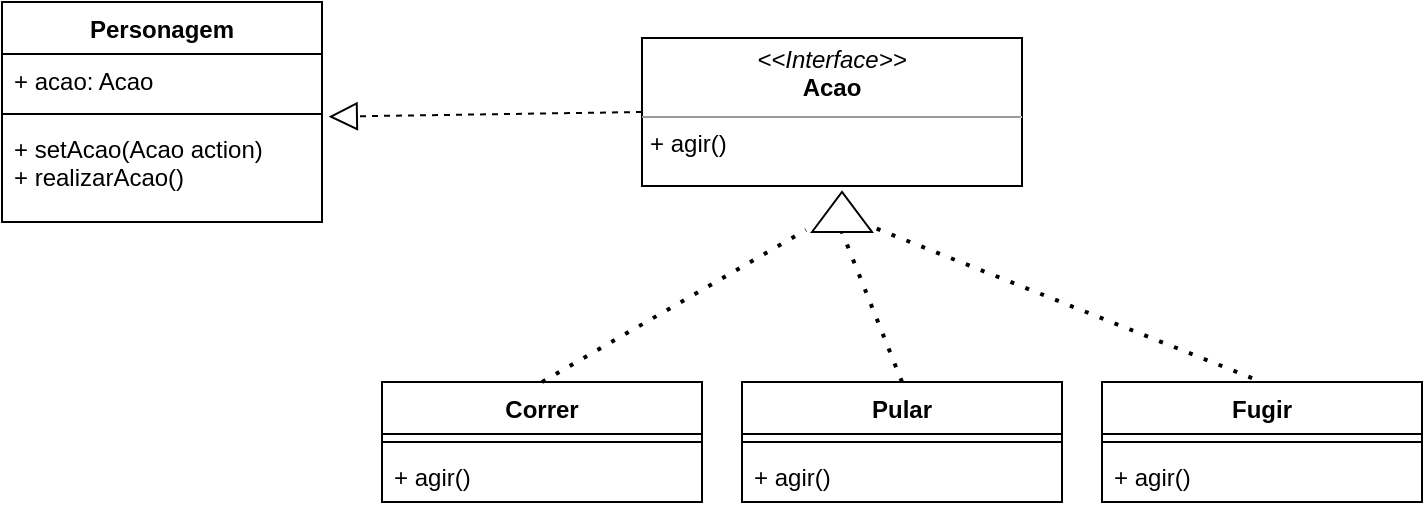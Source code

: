 <mxfile version="22.1.0" type="device">
  <diagram name="Página-1" id="Daj0xfLh5SpWCMXgk2ET">
    <mxGraphModel dx="882" dy="507" grid="1" gridSize="10" guides="1" tooltips="1" connect="1" arrows="1" fold="1" page="1" pageScale="1" pageWidth="827" pageHeight="1169" math="0" shadow="0">
      <root>
        <mxCell id="0" />
        <mxCell id="1" parent="0" />
        <mxCell id="AoqZmXVOI4ZkpsZaVuFw-1" value="Personagem" style="swimlane;fontStyle=1;align=center;verticalAlign=top;childLayout=stackLayout;horizontal=1;startSize=26;horizontalStack=0;resizeParent=1;resizeParentMax=0;resizeLast=0;collapsible=1;marginBottom=0;whiteSpace=wrap;html=1;" vertex="1" parent="1">
          <mxGeometry x="180" y="100" width="160" height="110" as="geometry" />
        </mxCell>
        <mxCell id="AoqZmXVOI4ZkpsZaVuFw-2" value="+ acao: Acao" style="text;strokeColor=none;fillColor=none;align=left;verticalAlign=top;spacingLeft=4;spacingRight=4;overflow=hidden;rotatable=0;points=[[0,0.5],[1,0.5]];portConstraint=eastwest;whiteSpace=wrap;html=1;" vertex="1" parent="AoqZmXVOI4ZkpsZaVuFw-1">
          <mxGeometry y="26" width="160" height="26" as="geometry" />
        </mxCell>
        <mxCell id="AoqZmXVOI4ZkpsZaVuFw-3" value="" style="line;strokeWidth=1;fillColor=none;align=left;verticalAlign=middle;spacingTop=-1;spacingLeft=3;spacingRight=3;rotatable=0;labelPosition=right;points=[];portConstraint=eastwest;strokeColor=inherit;" vertex="1" parent="AoqZmXVOI4ZkpsZaVuFw-1">
          <mxGeometry y="52" width="160" height="8" as="geometry" />
        </mxCell>
        <mxCell id="AoqZmXVOI4ZkpsZaVuFw-4" value="+ setAcao(Acao action)&lt;br&gt;+ realizarAcao()" style="text;strokeColor=none;fillColor=none;align=left;verticalAlign=top;spacingLeft=4;spacingRight=4;overflow=hidden;rotatable=0;points=[[0,0.5],[1,0.5]];portConstraint=eastwest;whiteSpace=wrap;html=1;" vertex="1" parent="AoqZmXVOI4ZkpsZaVuFw-1">
          <mxGeometry y="60" width="160" height="50" as="geometry" />
        </mxCell>
        <mxCell id="AoqZmXVOI4ZkpsZaVuFw-5" value="&lt;p style=&quot;margin:0px;margin-top:4px;text-align:center;&quot;&gt;&lt;i&gt;&amp;lt;&amp;lt;Interface&amp;gt;&amp;gt;&lt;/i&gt;&lt;br&gt;&lt;b&gt;Acao&lt;/b&gt;&lt;/p&gt;&lt;hr size=&quot;1&quot;&gt;&lt;p style=&quot;margin:0px;margin-left:4px;&quot;&gt;+ agir()&lt;br&gt;&lt;/p&gt;" style="verticalAlign=top;align=left;overflow=fill;fontSize=12;fontFamily=Helvetica;html=1;whiteSpace=wrap;" vertex="1" parent="1">
          <mxGeometry x="500" y="118" width="190" height="74" as="geometry" />
        </mxCell>
        <mxCell id="AoqZmXVOI4ZkpsZaVuFw-6" value="Correr" style="swimlane;fontStyle=1;align=center;verticalAlign=top;childLayout=stackLayout;horizontal=1;startSize=26;horizontalStack=0;resizeParent=1;resizeParentMax=0;resizeLast=0;collapsible=1;marginBottom=0;whiteSpace=wrap;html=1;" vertex="1" parent="1">
          <mxGeometry x="370" y="290" width="160" height="60" as="geometry" />
        </mxCell>
        <mxCell id="AoqZmXVOI4ZkpsZaVuFw-8" value="" style="line;strokeWidth=1;fillColor=none;align=left;verticalAlign=middle;spacingTop=-1;spacingLeft=3;spacingRight=3;rotatable=0;labelPosition=right;points=[];portConstraint=eastwest;strokeColor=inherit;" vertex="1" parent="AoqZmXVOI4ZkpsZaVuFw-6">
          <mxGeometry y="26" width="160" height="8" as="geometry" />
        </mxCell>
        <mxCell id="AoqZmXVOI4ZkpsZaVuFw-9" value="+ agir()" style="text;strokeColor=none;fillColor=none;align=left;verticalAlign=top;spacingLeft=4;spacingRight=4;overflow=hidden;rotatable=0;points=[[0,0.5],[1,0.5]];portConstraint=eastwest;whiteSpace=wrap;html=1;" vertex="1" parent="AoqZmXVOI4ZkpsZaVuFw-6">
          <mxGeometry y="34" width="160" height="26" as="geometry" />
        </mxCell>
        <mxCell id="AoqZmXVOI4ZkpsZaVuFw-10" value="Pular" style="swimlane;fontStyle=1;align=center;verticalAlign=top;childLayout=stackLayout;horizontal=1;startSize=26;horizontalStack=0;resizeParent=1;resizeParentMax=0;resizeLast=0;collapsible=1;marginBottom=0;whiteSpace=wrap;html=1;" vertex="1" parent="1">
          <mxGeometry x="550" y="290" width="160" height="60" as="geometry" />
        </mxCell>
        <mxCell id="AoqZmXVOI4ZkpsZaVuFw-11" value="" style="line;strokeWidth=1;fillColor=none;align=left;verticalAlign=middle;spacingTop=-1;spacingLeft=3;spacingRight=3;rotatable=0;labelPosition=right;points=[];portConstraint=eastwest;strokeColor=inherit;" vertex="1" parent="AoqZmXVOI4ZkpsZaVuFw-10">
          <mxGeometry y="26" width="160" height="8" as="geometry" />
        </mxCell>
        <mxCell id="AoqZmXVOI4ZkpsZaVuFw-12" value="+ agir()" style="text;strokeColor=none;fillColor=none;align=left;verticalAlign=top;spacingLeft=4;spacingRight=4;overflow=hidden;rotatable=0;points=[[0,0.5],[1,0.5]];portConstraint=eastwest;whiteSpace=wrap;html=1;" vertex="1" parent="AoqZmXVOI4ZkpsZaVuFw-10">
          <mxGeometry y="34" width="160" height="26" as="geometry" />
        </mxCell>
        <mxCell id="AoqZmXVOI4ZkpsZaVuFw-13" value="Fugir" style="swimlane;fontStyle=1;align=center;verticalAlign=top;childLayout=stackLayout;horizontal=1;startSize=26;horizontalStack=0;resizeParent=1;resizeParentMax=0;resizeLast=0;collapsible=1;marginBottom=0;whiteSpace=wrap;html=1;" vertex="1" parent="1">
          <mxGeometry x="730" y="290" width="160" height="60" as="geometry" />
        </mxCell>
        <mxCell id="AoqZmXVOI4ZkpsZaVuFw-14" value="" style="line;strokeWidth=1;fillColor=none;align=left;verticalAlign=middle;spacingTop=-1;spacingLeft=3;spacingRight=3;rotatable=0;labelPosition=right;points=[];portConstraint=eastwest;strokeColor=inherit;" vertex="1" parent="AoqZmXVOI4ZkpsZaVuFw-13">
          <mxGeometry y="26" width="160" height="8" as="geometry" />
        </mxCell>
        <mxCell id="AoqZmXVOI4ZkpsZaVuFw-15" value="+ agir()" style="text;strokeColor=none;fillColor=none;align=left;verticalAlign=top;spacingLeft=4;spacingRight=4;overflow=hidden;rotatable=0;points=[[0,0.5],[1,0.5]];portConstraint=eastwest;whiteSpace=wrap;html=1;" vertex="1" parent="AoqZmXVOI4ZkpsZaVuFw-13">
          <mxGeometry y="34" width="160" height="26" as="geometry" />
        </mxCell>
        <mxCell id="AoqZmXVOI4ZkpsZaVuFw-16" value="" style="triangle;whiteSpace=wrap;html=1;rotation=-90;" vertex="1" parent="1">
          <mxGeometry x="590" y="190" width="20" height="30" as="geometry" />
        </mxCell>
        <mxCell id="AoqZmXVOI4ZkpsZaVuFw-17" value="" style="endArrow=none;dashed=1;html=1;dashPattern=1 3;strokeWidth=2;rounded=0;exitX=0.5;exitY=0;exitDx=0;exitDy=0;entryX=0.05;entryY=-0.1;entryDx=0;entryDy=0;entryPerimeter=0;" edge="1" parent="1" source="AoqZmXVOI4ZkpsZaVuFw-6" target="AoqZmXVOI4ZkpsZaVuFw-16">
          <mxGeometry width="50" height="50" relative="1" as="geometry">
            <mxPoint x="450" y="250" as="sourcePoint" />
            <mxPoint x="500" y="200" as="targetPoint" />
          </mxGeometry>
        </mxCell>
        <mxCell id="AoqZmXVOI4ZkpsZaVuFw-18" value="" style="endArrow=none;dashed=1;html=1;dashPattern=1 3;strokeWidth=2;rounded=0;exitX=0.083;exitY=1.078;exitDx=0;exitDy=0;entryX=0.5;entryY=0;entryDx=0;entryDy=0;exitPerimeter=0;" edge="1" parent="1" source="AoqZmXVOI4ZkpsZaVuFw-16" target="AoqZmXVOI4ZkpsZaVuFw-13">
          <mxGeometry width="50" height="50" relative="1" as="geometry">
            <mxPoint x="710" y="246" as="sourcePoint" />
            <mxPoint x="842" y="170" as="targetPoint" />
          </mxGeometry>
        </mxCell>
        <mxCell id="AoqZmXVOI4ZkpsZaVuFw-19" value="" style="endArrow=none;dashed=1;html=1;dashPattern=1 3;strokeWidth=2;rounded=0;exitX=0.5;exitY=0;exitDx=0;exitDy=0;entryX=0;entryY=0.5;entryDx=0;entryDy=0;" edge="1" parent="1" source="AoqZmXVOI4ZkpsZaVuFw-10" target="AoqZmXVOI4ZkpsZaVuFw-16">
          <mxGeometry width="50" height="50" relative="1" as="geometry">
            <mxPoint x="470" y="310" as="sourcePoint" />
            <mxPoint x="602" y="234" as="targetPoint" />
          </mxGeometry>
        </mxCell>
        <mxCell id="AoqZmXVOI4ZkpsZaVuFw-20" value="" style="endArrow=block;dashed=1;endFill=0;endSize=12;html=1;rounded=0;exitX=0;exitY=0.5;exitDx=0;exitDy=0;entryX=1.021;entryY=-0.053;entryDx=0;entryDy=0;entryPerimeter=0;" edge="1" parent="1" source="AoqZmXVOI4ZkpsZaVuFw-5" target="AoqZmXVOI4ZkpsZaVuFw-4">
          <mxGeometry width="160" relative="1" as="geometry">
            <mxPoint x="290" y="240" as="sourcePoint" />
            <mxPoint x="430" y="170" as="targetPoint" />
          </mxGeometry>
        </mxCell>
      </root>
    </mxGraphModel>
  </diagram>
</mxfile>
